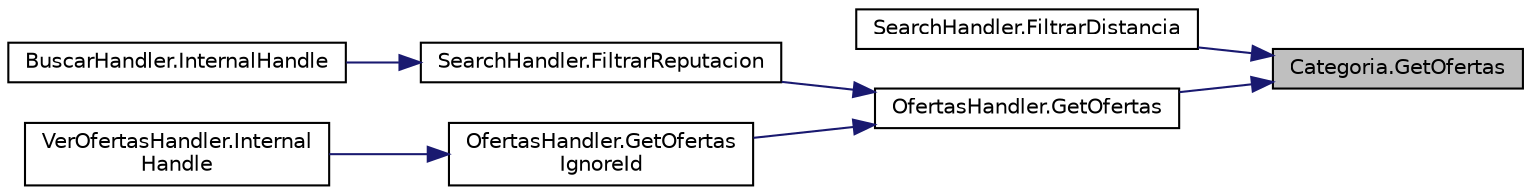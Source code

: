 digraph "Categoria.GetOfertas"
{
 // INTERACTIVE_SVG=YES
 // LATEX_PDF_SIZE
  edge [fontname="Helvetica",fontsize="10",labelfontname="Helvetica",labelfontsize="10"];
  node [fontname="Helvetica",fontsize="10",shape=record];
  rankdir="RL";
  Node1 [label="Categoria.GetOfertas",height=0.2,width=0.4,color="black", fillcolor="grey75", style="filled", fontcolor="black",tooltip="Método para conocer la lista de ofertas."];
  Node1 -> Node2 [dir="back",color="midnightblue",fontsize="10",style="solid",fontname="Helvetica"];
  Node2 [label="SearchHandler.FiltrarDistancia",height=0.2,width=0.4,color="black", fillcolor="white", style="filled",URL="$classSearchHandler.html#a20d6784e9a1bf4a9eb04462852084be3",tooltip="Método para filtrar las OfertaDeServicio por distancia"];
  Node1 -> Node3 [dir="back",color="midnightblue",fontsize="10",style="solid",fontname="Helvetica"];
  Node3 [label="OfertasHandler.GetOfertas",height=0.2,width=0.4,color="black", fillcolor="white", style="filled",URL="$classOfertasHandler.html#aee064b912d719b92da28610ca6c002c1",tooltip="Método para obtener OfertaDeServicio."];
  Node3 -> Node4 [dir="back",color="midnightblue",fontsize="10",style="solid",fontname="Helvetica"];
  Node4 [label="SearchHandler.FiltrarReputacion",height=0.2,width=0.4,color="black", fillcolor="white", style="filled",URL="$classSearchHandler.html#a206259c11033d2e8fb322a9c243bb0f7",tooltip="Método para filtrar las OfertaDeServicio por reputación"];
  Node4 -> Node5 [dir="back",color="midnightblue",fontsize="10",style="solid",fontname="Helvetica"];
  Node5 [label="BuscarHandler.InternalHandle",height=0.2,width=0.4,color="black", fillcolor="white", style="filled",URL="$classBuscarHandler.html#a178b0dbdefa7d271b792fa0238ad0cc5",tooltip="Procesamiento del mensaje recibido."];
  Node3 -> Node6 [dir="back",color="midnightblue",fontsize="10",style="solid",fontname="Helvetica"];
  Node6 [label="OfertasHandler.GetOfertas\lIgnoreId",height=0.2,width=0.4,color="black", fillcolor="white", style="filled",URL="$classOfertasHandler.html#a699944987dda2793b545183bcbdaed07",tooltip="Método para obtener una lista de todas las OfertaDeServicio"];
  Node6 -> Node7 [dir="back",color="midnightblue",fontsize="10",style="solid",fontname="Helvetica"];
  Node7 [label="VerOfertasHandler.Internal\lHandle",height=0.2,width=0.4,color="black", fillcolor="white", style="filled",URL="$classVerOfertasHandler.html#ab56b6f4f1b0645311ed9704709f6b5cb",tooltip="Procesa el mensaje \"categorias\" y retorna true; retorna false en caso contrario."];
}
